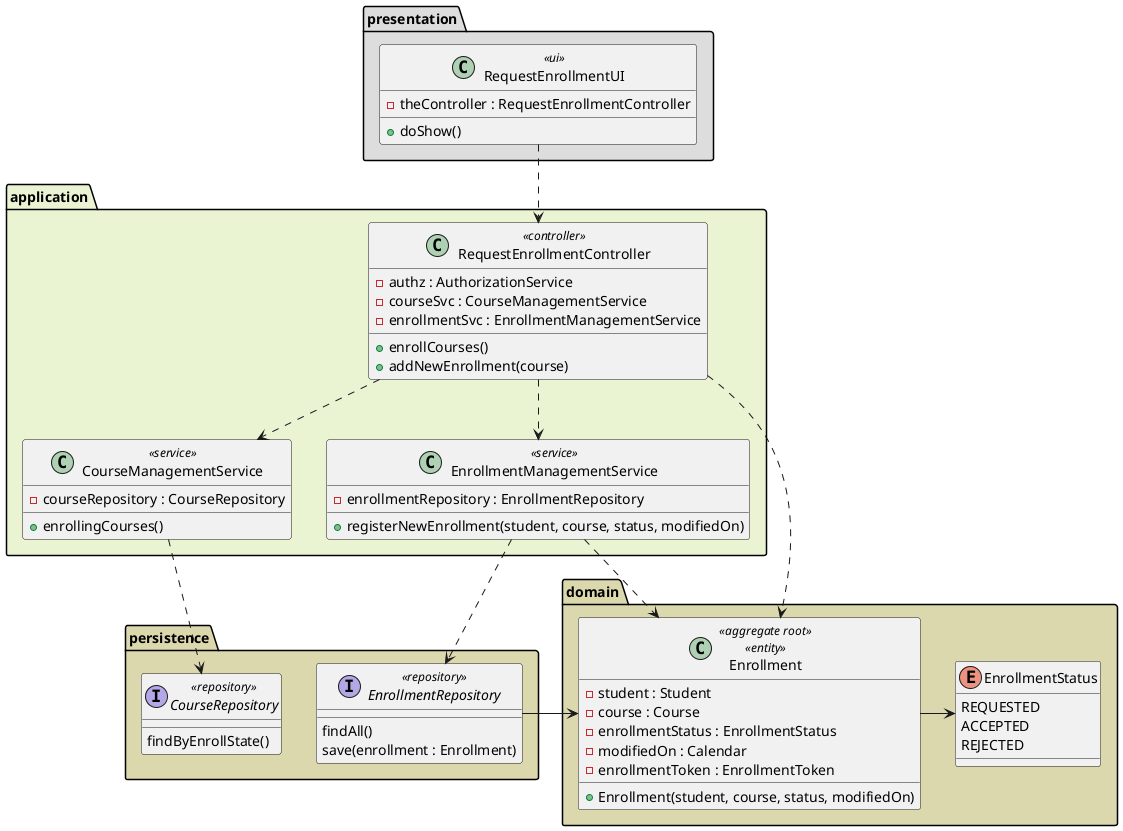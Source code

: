 @startuml
'https://plantuml.com/class-diagram

package "presentation" #DDDDDD{
    class RequestEnrollmentUI <<ui>>{
    - theController : RequestEnrollmentController
    + doShow()
    }
}

package "domain" #dbd8ae{
    class Enrollment <<aggregate root>> <<entity>>{
    -student : Student
    -course : Course
    -enrollmentStatus : EnrollmentStatus
    - modifiedOn : Calendar
    -enrollmentToken : EnrollmentToken
    + Enrollment(student, course, status, modifiedOn)
    }

    enum EnrollmentStatus{
    REQUESTED
    ACCEPTED
    REJECTED
    }

}

package "persistence" #dbd8ae{

    interface CourseRepository <<repository>>{
    findByEnrollState()
    }

    interface EnrollmentRepository <<repository>>{
    findAll()
    save(enrollment : Enrollment)
    }

}

package "application" #eaf4d3{
 class RequestEnrollmentController <<controller>>{
    - authz : AuthorizationService
    - courseSvc : CourseManagementService
    - enrollmentSvc : EnrollmentManagementService
    + enrollCourses()
    + addNewEnrollment(course)
    }

 class CourseManagementService <<service>>{
    - courseRepository : CourseRepository
    + enrollingCourses()
    }

 class EnrollmentManagementService <<service>>{
    - enrollmentRepository : EnrollmentRepository
    + registerNewEnrollment(student, course, status, modifiedOn)
    }
}

RequestEnrollmentUI .-> RequestEnrollmentController
RequestEnrollmentController .-> CourseManagementService
RequestEnrollmentController .-> EnrollmentManagementService
CourseManagementService .-> CourseRepository
Enrollment -> EnrollmentStatus
EnrollmentManagementService ..> Enrollment
EnrollmentManagementService .-> EnrollmentRepository
EnrollmentRepository -> Enrollment
RequestEnrollmentController ..> Enrollment
@enduml